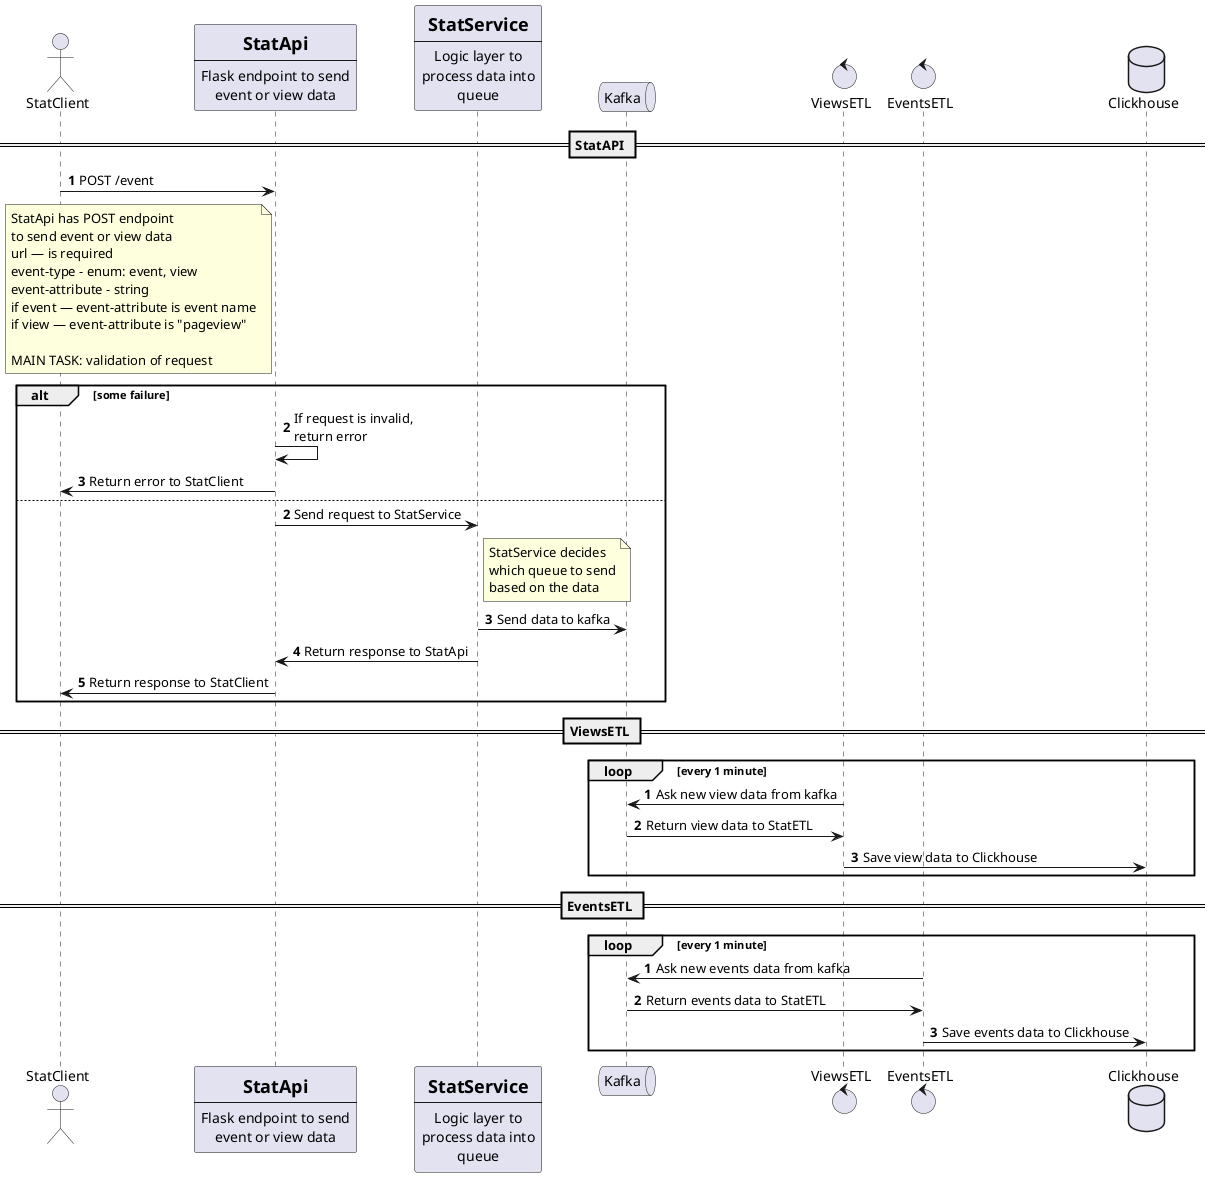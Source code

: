 @startuml
'https://plantuml.com/sequence-diagram


actor StatClient


participant StatApi [
    =StatApi
    ----
    Flask endpoint to send
    event or view data
]
participant StatService[
    =StatService
    ----
    Logic layer to
    process data into
    queue
]
queue Kafka
control ViewsETL
control EventsETL
database Clickhouse


autonumber

== StatAPI ==

StatClient -> StatApi: POST /event
note left of StatApi
    StatApi has POST endpoint
    to send event or view data
    url — is required
    event-type - enum: event, view
    event-attribute - string
    if event — event-attribute is event name
    if view — event-attribute is "pageview"

    MAIN TASK: validation of request
end note
alt some failure
StatApi -> StatApi: If request is invalid,\nreturn error

StatApi -> StatClient: Return error to StatClient
else
autonumber stop
autonumber  2
StatApi -> StatService: Send request to StatService
note right of StatService
    StatService decides
    which queue to send
    based on the data
end note

StatService -> Kafka: Send data to kafka


StatService -> StatApi: Return response to StatApi

StatApi -> StatClient: Return response to StatClient
end
autonumber stop

== ViewsETL ==
autonumber
loop every 1 minute
ViewsETL -> Kafka: Ask new view data from kafka
Kafka -> ViewsETL: Return view data to StatETL
ViewsETL -> Clickhouse: Save view data to Clickhouse
end
autonumber stop
== EventsETL ==
autonumber
loop every 1 minute
EventsETL -> Kafka: Ask new events data from kafka
Kafka -> EventsETL: Return events data to StatETL
EventsETL -> Clickhouse: Save events data to Clickhouse
end
autonumber stop
@enduml